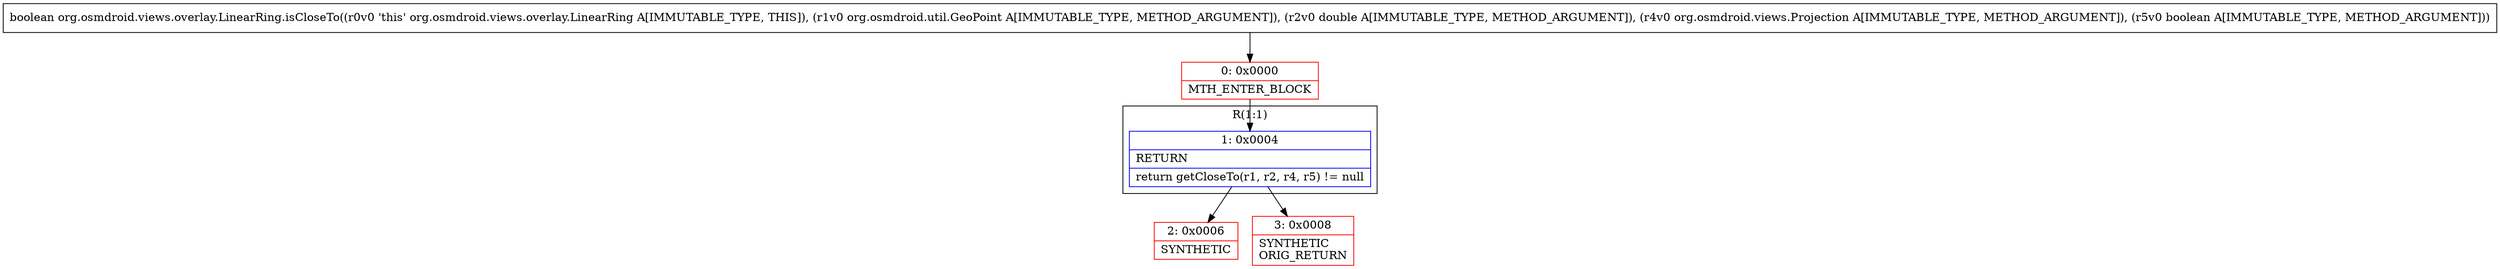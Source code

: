 digraph "CFG fororg.osmdroid.views.overlay.LinearRing.isCloseTo(Lorg\/osmdroid\/util\/GeoPoint;DLorg\/osmdroid\/views\/Projection;Z)Z" {
subgraph cluster_Region_1589943434 {
label = "R(1:1)";
node [shape=record,color=blue];
Node_1 [shape=record,label="{1\:\ 0x0004|RETURN\l|return getCloseTo(r1, r2, r4, r5) != null\l}"];
}
Node_0 [shape=record,color=red,label="{0\:\ 0x0000|MTH_ENTER_BLOCK\l}"];
Node_2 [shape=record,color=red,label="{2\:\ 0x0006|SYNTHETIC\l}"];
Node_3 [shape=record,color=red,label="{3\:\ 0x0008|SYNTHETIC\lORIG_RETURN\l}"];
MethodNode[shape=record,label="{boolean org.osmdroid.views.overlay.LinearRing.isCloseTo((r0v0 'this' org.osmdroid.views.overlay.LinearRing A[IMMUTABLE_TYPE, THIS]), (r1v0 org.osmdroid.util.GeoPoint A[IMMUTABLE_TYPE, METHOD_ARGUMENT]), (r2v0 double A[IMMUTABLE_TYPE, METHOD_ARGUMENT]), (r4v0 org.osmdroid.views.Projection A[IMMUTABLE_TYPE, METHOD_ARGUMENT]), (r5v0 boolean A[IMMUTABLE_TYPE, METHOD_ARGUMENT])) }"];
MethodNode -> Node_0;
Node_1 -> Node_2;
Node_1 -> Node_3;
Node_0 -> Node_1;
}


